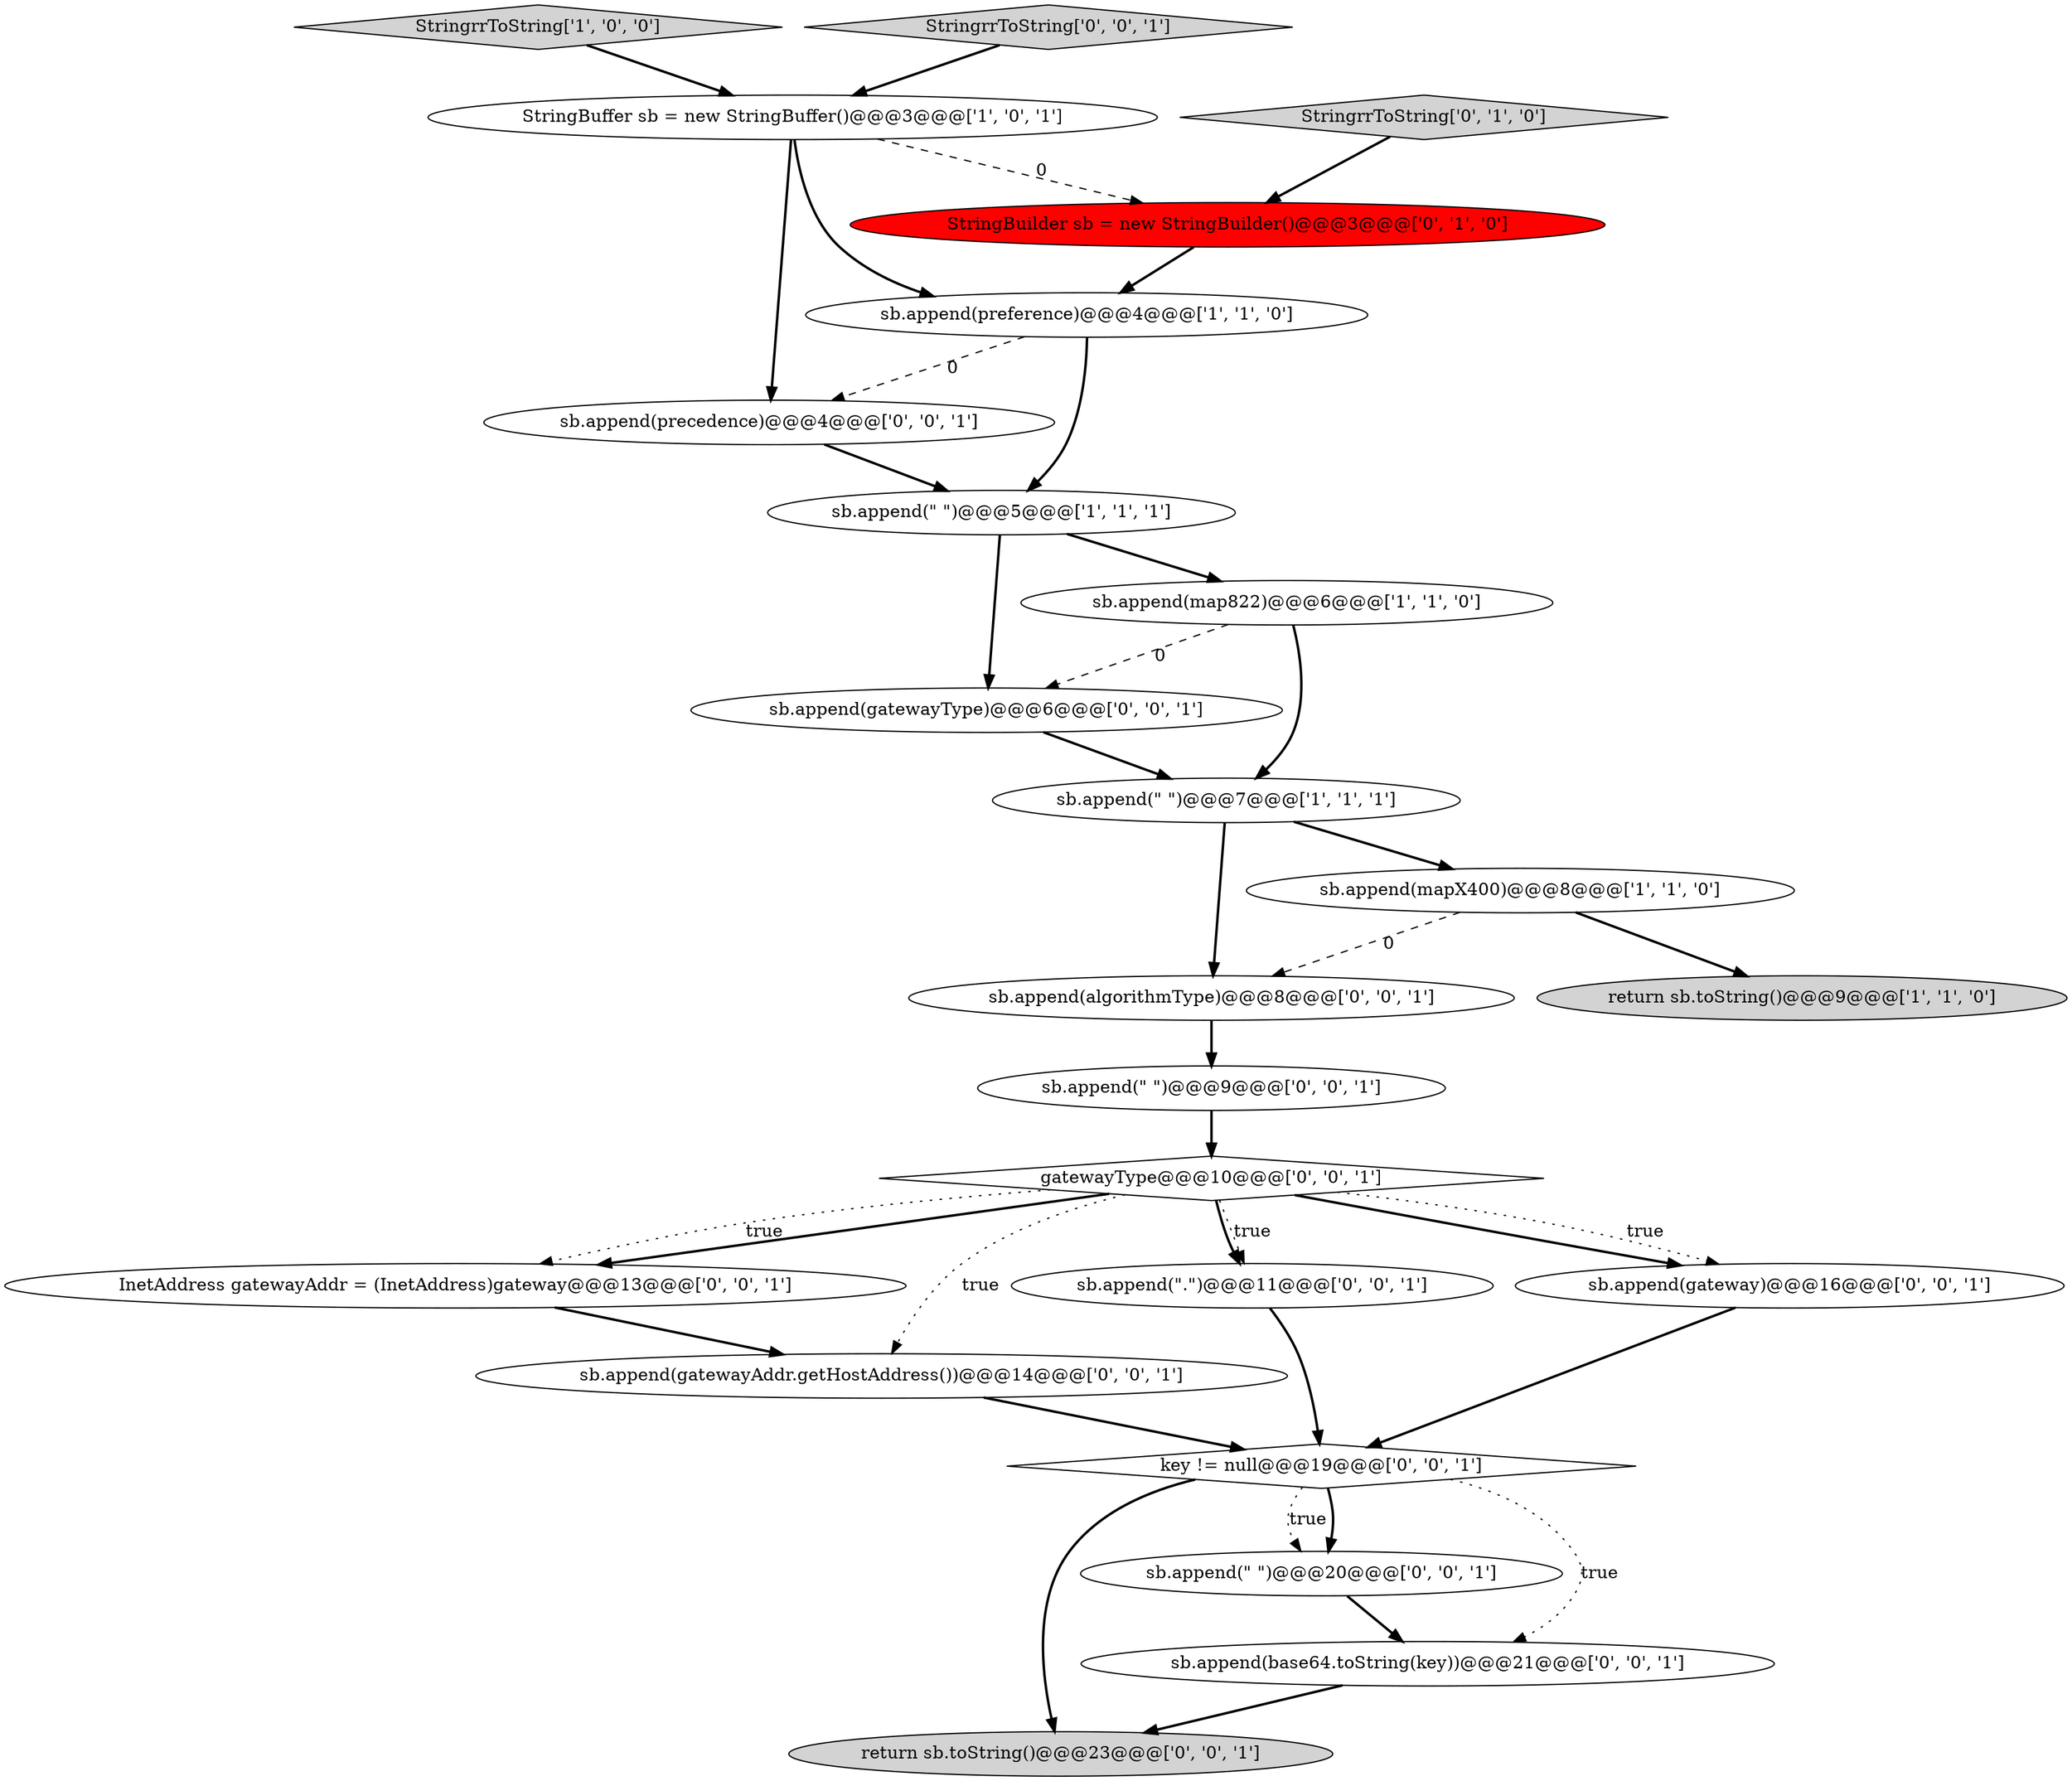 digraph {
15 [style = filled, label = "sb.append(gatewayType)@@@6@@@['0', '0', '1']", fillcolor = white, shape = ellipse image = "AAA0AAABBB3BBB"];
6 [style = filled, label = "StringBuffer sb = new StringBuffer()@@@3@@@['1', '0', '1']", fillcolor = white, shape = ellipse image = "AAA0AAABBB1BBB"];
4 [style = filled, label = "sb.append(\" \")@@@7@@@['1', '1', '1']", fillcolor = white, shape = ellipse image = "AAA0AAABBB1BBB"];
9 [style = filled, label = "StringBuilder sb = new StringBuilder()@@@3@@@['0', '1', '0']", fillcolor = red, shape = ellipse image = "AAA1AAABBB2BBB"];
17 [style = filled, label = "sb.append(algorithmType)@@@8@@@['0', '0', '1']", fillcolor = white, shape = ellipse image = "AAA0AAABBB3BBB"];
5 [style = filled, label = "StringrrToString['1', '0', '0']", fillcolor = lightgray, shape = diamond image = "AAA0AAABBB1BBB"];
20 [style = filled, label = "key != null@@@19@@@['0', '0', '1']", fillcolor = white, shape = diamond image = "AAA0AAABBB3BBB"];
11 [style = filled, label = "InetAddress gatewayAddr = (InetAddress)gateway@@@13@@@['0', '0', '1']", fillcolor = white, shape = ellipse image = "AAA0AAABBB3BBB"];
3 [style = filled, label = "sb.append(map822)@@@6@@@['1', '1', '0']", fillcolor = white, shape = ellipse image = "AAA0AAABBB1BBB"];
2 [style = filled, label = "sb.append(\" \")@@@5@@@['1', '1', '1']", fillcolor = white, shape = ellipse image = "AAA0AAABBB1BBB"];
12 [style = filled, label = "return sb.toString()@@@23@@@['0', '0', '1']", fillcolor = lightgray, shape = ellipse image = "AAA0AAABBB3BBB"];
18 [style = filled, label = "sb.append(gatewayAddr.getHostAddress())@@@14@@@['0', '0', '1']", fillcolor = white, shape = ellipse image = "AAA0AAABBB3BBB"];
21 [style = filled, label = "sb.append(base64.toString(key))@@@21@@@['0', '0', '1']", fillcolor = white, shape = ellipse image = "AAA0AAABBB3BBB"];
7 [style = filled, label = "sb.append(mapX400)@@@8@@@['1', '1', '0']", fillcolor = white, shape = ellipse image = "AAA0AAABBB1BBB"];
10 [style = filled, label = "sb.append(\".\")@@@11@@@['0', '0', '1']", fillcolor = white, shape = ellipse image = "AAA0AAABBB3BBB"];
14 [style = filled, label = "StringrrToString['0', '0', '1']", fillcolor = lightgray, shape = diamond image = "AAA0AAABBB3BBB"];
1 [style = filled, label = "return sb.toString()@@@9@@@['1', '1', '0']", fillcolor = lightgray, shape = ellipse image = "AAA0AAABBB1BBB"];
13 [style = filled, label = "sb.append(precedence)@@@4@@@['0', '0', '1']", fillcolor = white, shape = ellipse image = "AAA0AAABBB3BBB"];
19 [style = filled, label = "sb.append(\" \")@@@9@@@['0', '0', '1']", fillcolor = white, shape = ellipse image = "AAA0AAABBB3BBB"];
8 [style = filled, label = "StringrrToString['0', '1', '0']", fillcolor = lightgray, shape = diamond image = "AAA0AAABBB2BBB"];
16 [style = filled, label = "sb.append(gateway)@@@16@@@['0', '0', '1']", fillcolor = white, shape = ellipse image = "AAA0AAABBB3BBB"];
22 [style = filled, label = "sb.append(\" \")@@@20@@@['0', '0', '1']", fillcolor = white, shape = ellipse image = "AAA0AAABBB3BBB"];
0 [style = filled, label = "sb.append(preference)@@@4@@@['1', '1', '0']", fillcolor = white, shape = ellipse image = "AAA0AAABBB1BBB"];
23 [style = filled, label = "gatewayType@@@10@@@['0', '0', '1']", fillcolor = white, shape = diamond image = "AAA0AAABBB3BBB"];
23->16 [style = dotted, label="true"];
23->16 [style = bold, label=""];
10->20 [style = bold, label=""];
7->1 [style = bold, label=""];
9->0 [style = bold, label=""];
4->17 [style = bold, label=""];
7->17 [style = dashed, label="0"];
2->3 [style = bold, label=""];
0->2 [style = bold, label=""];
6->9 [style = dashed, label="0"];
22->21 [style = bold, label=""];
6->0 [style = bold, label=""];
20->21 [style = dotted, label="true"];
3->4 [style = bold, label=""];
17->19 [style = bold, label=""];
11->18 [style = bold, label=""];
4->7 [style = bold, label=""];
20->22 [style = bold, label=""];
21->12 [style = bold, label=""];
18->20 [style = bold, label=""];
23->10 [style = dotted, label="true"];
5->6 [style = bold, label=""];
23->18 [style = dotted, label="true"];
19->23 [style = bold, label=""];
6->13 [style = bold, label=""];
0->13 [style = dashed, label="0"];
2->15 [style = bold, label=""];
20->12 [style = bold, label=""];
15->4 [style = bold, label=""];
8->9 [style = bold, label=""];
23->10 [style = bold, label=""];
3->15 [style = dashed, label="0"];
20->22 [style = dotted, label="true"];
23->11 [style = bold, label=""];
16->20 [style = bold, label=""];
14->6 [style = bold, label=""];
13->2 [style = bold, label=""];
23->11 [style = dotted, label="true"];
}
